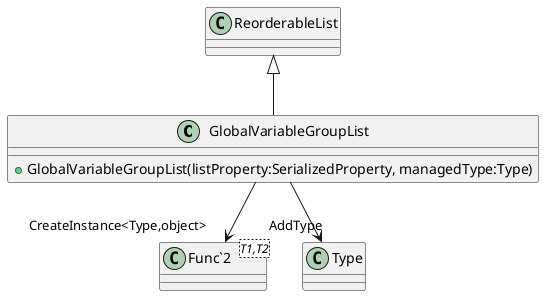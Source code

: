 @startuml
class GlobalVariableGroupList {
    + GlobalVariableGroupList(listProperty:SerializedProperty, managedType:Type)
}
class "Func`2"<T1,T2> {
}
ReorderableList <|-- GlobalVariableGroupList
GlobalVariableGroupList --> "AddType" Type
GlobalVariableGroupList --> "CreateInstance<Type,object>" "Func`2"
@enduml
